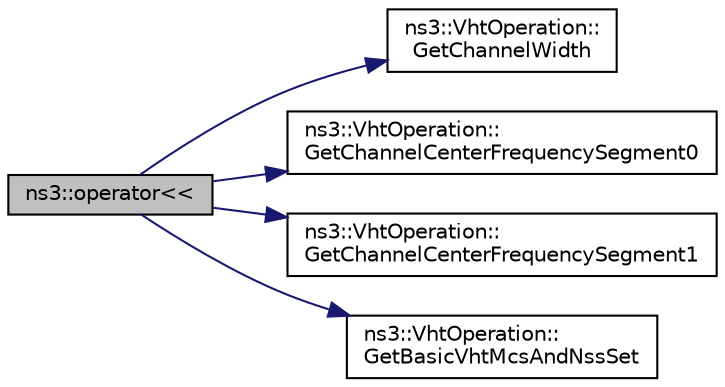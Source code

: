 digraph "ns3::operator&lt;&lt;"
{
  edge [fontname="Helvetica",fontsize="10",labelfontname="Helvetica",labelfontsize="10"];
  node [fontname="Helvetica",fontsize="10",shape=record];
  rankdir="LR";
  Node1 [label="ns3::operator\<\<",height=0.2,width=0.4,color="black", fillcolor="grey75", style="filled", fontcolor="black"];
  Node1 -> Node2 [color="midnightblue",fontsize="10",style="solid"];
  Node2 [label="ns3::VhtOperation::\lGetChannelWidth",height=0.2,width=0.4,color="black", fillcolor="white", style="filled",URL="$d7/d41/classns3_1_1VhtOperation.html#ae2b1c469cb6b0495928d77980731ed83"];
  Node1 -> Node3 [color="midnightblue",fontsize="10",style="solid"];
  Node3 [label="ns3::VhtOperation::\lGetChannelCenterFrequencySegment0",height=0.2,width=0.4,color="black", fillcolor="white", style="filled",URL="$d7/d41/classns3_1_1VhtOperation.html#a5af5c4122c935eafafbcea1c198939eb"];
  Node1 -> Node4 [color="midnightblue",fontsize="10",style="solid"];
  Node4 [label="ns3::VhtOperation::\lGetChannelCenterFrequencySegment1",height=0.2,width=0.4,color="black", fillcolor="white", style="filled",URL="$d7/d41/classns3_1_1VhtOperation.html#aa5370564314a3ed083fce0722918e01f"];
  Node1 -> Node5 [color="midnightblue",fontsize="10",style="solid"];
  Node5 [label="ns3::VhtOperation::\lGetBasicVhtMcsAndNssSet",height=0.2,width=0.4,color="black", fillcolor="white", style="filled",URL="$d7/d41/classns3_1_1VhtOperation.html#aa2d3a9a28c5f0b1de031e98f7a93a1bd"];
}
